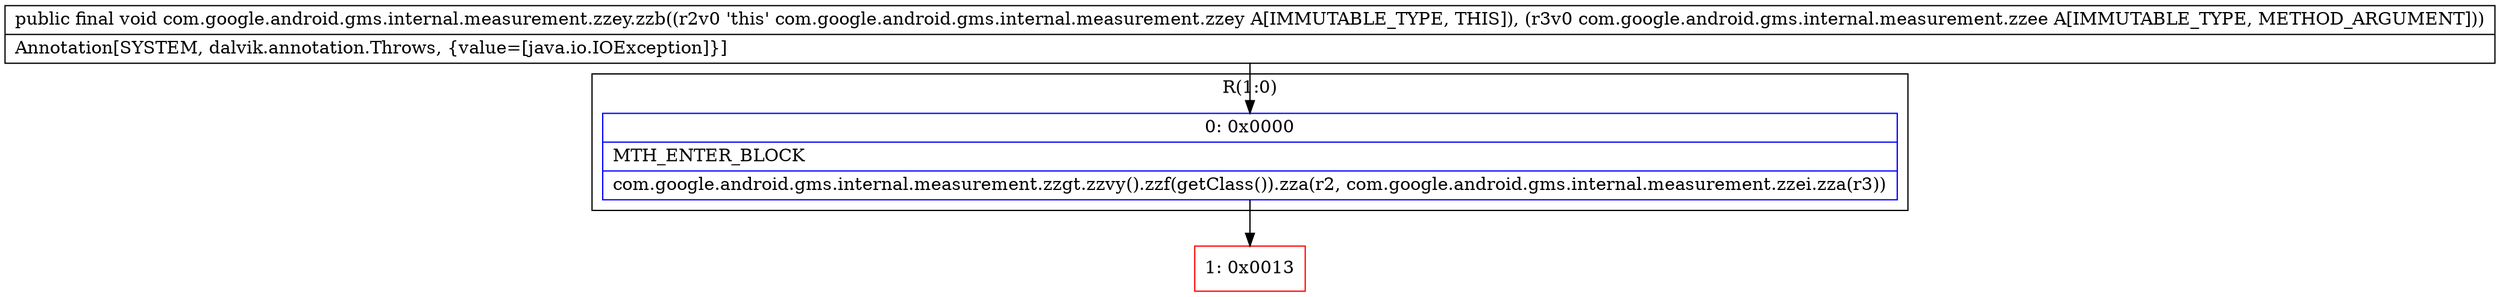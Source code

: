 digraph "CFG forcom.google.android.gms.internal.measurement.zzey.zzb(Lcom\/google\/android\/gms\/internal\/measurement\/zzee;)V" {
subgraph cluster_Region_675755224 {
label = "R(1:0)";
node [shape=record,color=blue];
Node_0 [shape=record,label="{0\:\ 0x0000|MTH_ENTER_BLOCK\l|com.google.android.gms.internal.measurement.zzgt.zzvy().zzf(getClass()).zza(r2, com.google.android.gms.internal.measurement.zzei.zza(r3))\l}"];
}
Node_1 [shape=record,color=red,label="{1\:\ 0x0013}"];
MethodNode[shape=record,label="{public final void com.google.android.gms.internal.measurement.zzey.zzb((r2v0 'this' com.google.android.gms.internal.measurement.zzey A[IMMUTABLE_TYPE, THIS]), (r3v0 com.google.android.gms.internal.measurement.zzee A[IMMUTABLE_TYPE, METHOD_ARGUMENT]))  | Annotation[SYSTEM, dalvik.annotation.Throws, \{value=[java.io.IOException]\}]\l}"];
MethodNode -> Node_0;
Node_0 -> Node_1;
}

